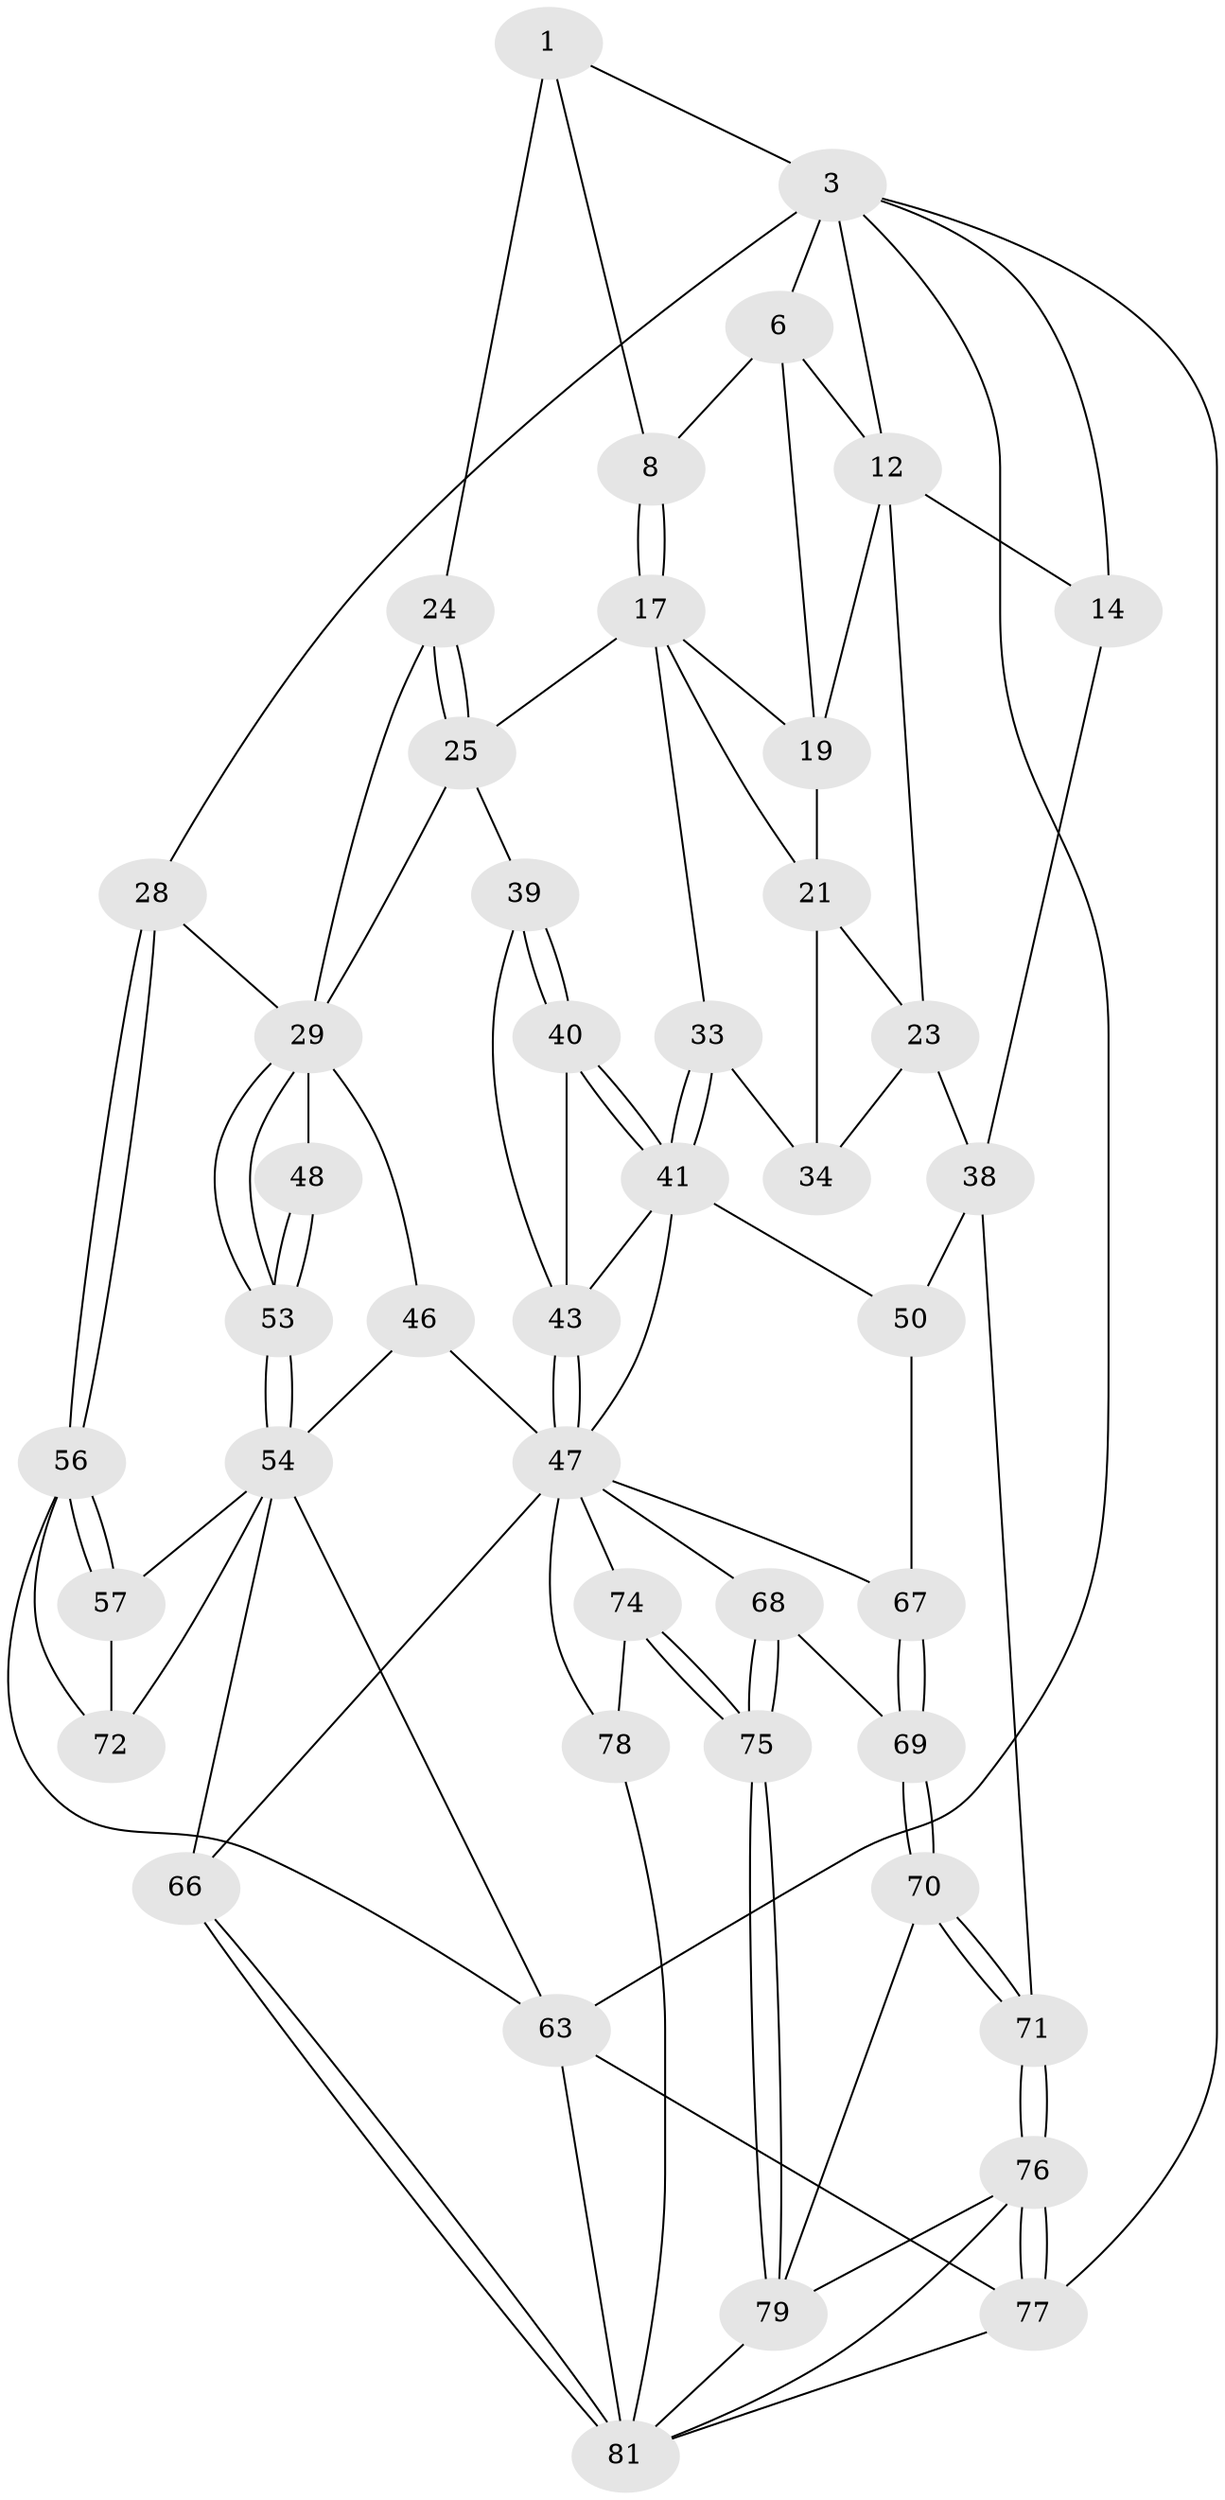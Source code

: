 // original degree distribution, {3: 0.022727272727272728, 5: 0.5227272727272727, 6: 0.2159090909090909, 4: 0.23863636363636365}
// Generated by graph-tools (version 1.1) at 2025/16/03/09/25 04:16:46]
// undirected, 44 vertices, 104 edges
graph export_dot {
graph [start="1"]
  node [color=gray90,style=filled];
  1 [pos="+0.5588942045652464+0",super="+7+2"];
  3 [pos="+1+0",super="+4"];
  6 [pos="+0.3066551234027041+0",super="+9"];
  8 [pos="+0.3801457169940539+0.08527436349806616"];
  12 [pos="+0.045798531731628477+0.11908463129910993",super="+13+16"];
  14 [pos="+0+0.18483903519190986"];
  17 [pos="+0.35531152372721936+0.25550173476522725",super="+18"];
  19 [pos="+0.22148885198068488+0.19981192911366105",super="+20"];
  21 [pos="+0.09647216613433615+0.21832954871184998",super="+22"];
  23 [pos="+0.03263570797796819+0.23817851090314268",super="+37"];
  24 [pos="+0.594027201770194+0.14215528548351847",super="+27"];
  25 [pos="+0.5912473264202933+0.18267203869772827",super="+26+36"];
  28 [pos="+1+0.35652421331578654"];
  29 [pos="+1+0.3670360264463443",super="+30"];
  33 [pos="+0.18106769259991215+0.3809356570674597"];
  34 [pos="+0.14311559338944646+0.3799035062518321"];
  38 [pos="+0+0.5325643720080221",super="+51"];
  39 [pos="+0.39722442867222846+0.28465002229172337",super="+42"];
  40 [pos="+0.360545191892489+0.4718853405721443"];
  41 [pos="+0.188897085446927+0.39280345581638826",super="+49"];
  43 [pos="+0.45393753195792236+0.54710664465036",super="+44"];
  46 [pos="+0.68449179296641+0.5322461413437845"];
  47 [pos="+0.5955638041241674+0.6071284588488128",super="+58"];
  48 [pos="+0.7868501363060603+0.4882520849177368"];
  50 [pos="+0.11479934515873248+0.6638085876865243"];
  53 [pos="+0.8916484745433159+0.6157643275614039"];
  54 [pos="+0.9114952008210194+0.6812677383249205",super="+55"];
  56 [pos="+1+0.7119183389282545",super="+64"];
  57 [pos="+1+0.6987317058512145"];
  63 [pos="+1+1",super="+85"];
  66 [pos="+0.7272217027815043+0.8117738239821054"];
  67 [pos="+0.1571065495708765+0.6697646110831861"];
  68 [pos="+0.3026922914741504+0.8205217806893403"];
  69 [pos="+0.21364265063205903+0.8556596071133897"];
  70 [pos="+0.1979256637660635+0.8742623003906066"];
  71 [pos="+0+0.7217289678423969"];
  72 [pos="+0.9441434831756395+0.8396685937683477"];
  74 [pos="+0.4187595114760624+0.8398579785569035"];
  75 [pos="+0.35762776419636705+0.9323690262757796"];
  76 [pos="+0+0.8602060346554771",super="+84"];
  77 [pos="+0+1"];
  78 [pos="+0.5455759502195832+0.8668083270425238"];
  79 [pos="+0.37422558067604217+1",super="+80"];
  81 [pos="+0.717559931109748+0.9103041521276607",super="+82"];
  1 -- 8;
  1 -- 24 [weight=2];
  1 -- 3;
  3 -- 28;
  3 -- 63;
  3 -- 6 [weight=2];
  3 -- 12;
  3 -- 77;
  3 -- 14;
  6 -- 19;
  6 -- 8;
  6 -- 12;
  8 -- 17;
  8 -- 17;
  12 -- 14;
  12 -- 23;
  12 -- 19;
  14 -- 38;
  17 -- 25;
  17 -- 19;
  17 -- 21;
  17 -- 33;
  19 -- 21;
  21 -- 34;
  21 -- 23;
  23 -- 34;
  23 -- 38;
  24 -- 25;
  24 -- 25;
  24 -- 29;
  25 -- 39 [weight=2];
  25 -- 29;
  28 -- 29;
  28 -- 56;
  28 -- 56;
  29 -- 53;
  29 -- 53;
  29 -- 48 [weight=2];
  29 -- 46;
  33 -- 34;
  33 -- 41;
  33 -- 41;
  38 -- 50;
  38 -- 71;
  39 -- 40;
  39 -- 40;
  39 -- 43;
  40 -- 41;
  40 -- 41;
  40 -- 43;
  41 -- 50;
  41 -- 47;
  41 -- 43;
  43 -- 47;
  43 -- 47;
  46 -- 47;
  46 -- 54;
  47 -- 66;
  47 -- 67;
  47 -- 68;
  47 -- 74;
  47 -- 78;
  48 -- 53;
  48 -- 53;
  50 -- 67;
  53 -- 54;
  53 -- 54;
  54 -- 57;
  54 -- 66;
  54 -- 72;
  54 -- 63;
  56 -- 57;
  56 -- 57;
  56 -- 72;
  56 -- 63;
  57 -- 72;
  63 -- 77;
  63 -- 81 [weight=2];
  66 -- 81;
  66 -- 81;
  67 -- 69;
  67 -- 69;
  68 -- 69;
  68 -- 75;
  68 -- 75;
  69 -- 70;
  69 -- 70;
  70 -- 71;
  70 -- 71;
  70 -- 79;
  71 -- 76;
  71 -- 76;
  74 -- 75;
  74 -- 75;
  74 -- 78;
  75 -- 79;
  75 -- 79;
  76 -- 77;
  76 -- 77;
  76 -- 79;
  76 -- 81;
  77 -- 81;
  78 -- 81;
  79 -- 81;
}
